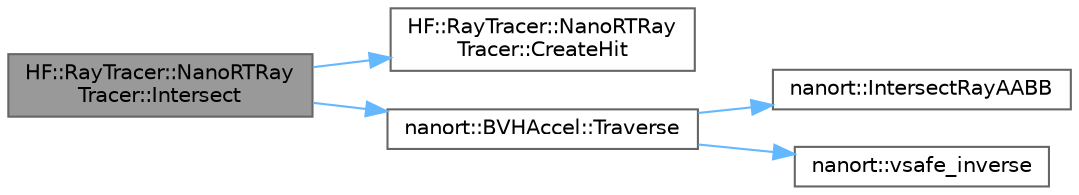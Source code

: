 digraph "HF::RayTracer::NanoRTRayTracer::Intersect"
{
 // LATEX_PDF_SIZE
  bgcolor="transparent";
  edge [fontname=Helvetica,fontsize=10,labelfontname=Helvetica,labelfontsize=10];
  node [fontname=Helvetica,fontsize=10,shape=box,height=0.2,width=0.4];
  rankdir="LR";
  Node1 [label="HF::RayTracer::NanoRTRay\lTracer::Intersect",height=0.2,width=0.4,color="gray40", fillcolor="grey60", style="filled", fontcolor="black",tooltip=" "];
  Node1 -> Node2 [color="steelblue1",style="solid"];
  Node2 [label="HF::RayTracer::NanoRTRay\lTracer::CreateHit",height=0.2,width=0.4,color="grey40", fillcolor="white", style="filled",URL="$a01519.html#a7aa768fa79aa76a2a70d2a5e348a2374",tooltip=" "];
  Node1 -> Node3 [color="steelblue1",style="solid"];
  Node3 [label="nanort::BVHAccel::Traverse",height=0.2,width=0.4,color="grey40", fillcolor="white", style="filled",URL="$a01483.html#a4d07d0fc035d860dd1bfbeaa90c14a11",tooltip="Traverse into BVH along ray and find closest hit point & primitive if found."];
  Node3 -> Node4 [color="steelblue1",style="solid"];
  Node4 [label="nanort::IntersectRayAABB",height=0.2,width=0.4,color="grey40", fillcolor="white", style="filled",URL="$a00474.html#aa5a9a561d084639fafc84873ab8f3d51",tooltip=" "];
  Node3 -> Node5 [color="steelblue1",style="solid"];
  Node5 [label="nanort::vsafe_inverse",height=0.2,width=0.4,color="grey40", fillcolor="white", style="filled",URL="$a00474.html#aa6d08ee0bfbbaa13319f31e5412111bc",tooltip=" "];
}
